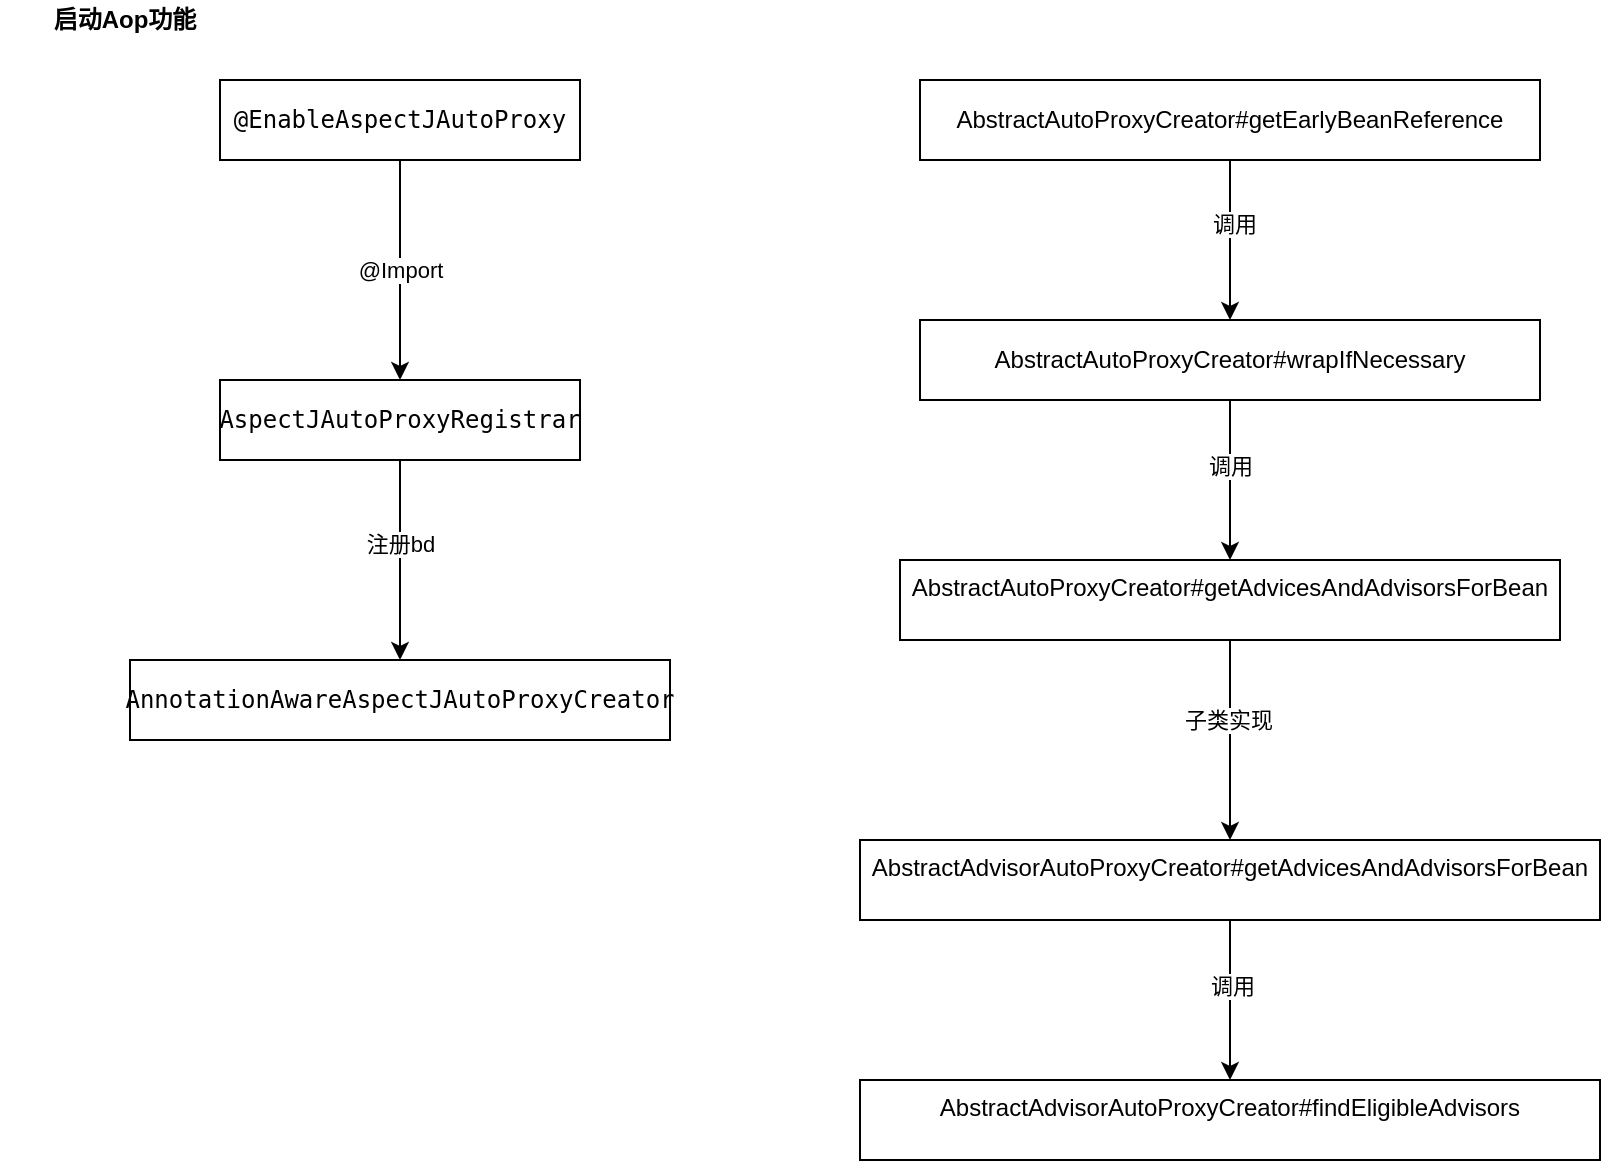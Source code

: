 <mxfile version="14.4.3" type="device"><diagram id="GAmfNoX9b9qj2OPheVem" name="第 1 页"><mxGraphModel dx="981" dy="567" grid="1" gridSize="10" guides="1" tooltips="1" connect="1" arrows="1" fold="1" page="1" pageScale="1" pageWidth="827" pageHeight="1169" math="0" shadow="0"><root><mxCell id="0"/><mxCell id="1" parent="0"/><mxCell id="zCSEEZ5IT9g81VFl6AIh-4" value="@Import" style="edgeStyle=orthogonalEdgeStyle;rounded=0;orthogonalLoop=1;jettySize=auto;html=1;entryX=0.5;entryY=0;entryDx=0;entryDy=0;" edge="1" parent="1" source="zCSEEZ5IT9g81VFl6AIh-2" target="zCSEEZ5IT9g81VFl6AIh-3"><mxGeometry relative="1" as="geometry"/></mxCell><mxCell id="zCSEEZ5IT9g81VFl6AIh-2" value="&lt;pre style=&quot;font-family: &amp;#34;consolas&amp;#34; , monospace&quot;&gt;&lt;font style=&quot;font-size: 12px&quot;&gt;@EnableAspectJAutoProxy&lt;/font&gt;&lt;/pre&gt;" style="rounded=0;whiteSpace=wrap;html=1;" vertex="1" parent="1"><mxGeometry x="150" y="100" width="180" height="40" as="geometry"/></mxCell><mxCell id="zCSEEZ5IT9g81VFl6AIh-7" style="edgeStyle=orthogonalEdgeStyle;rounded=0;orthogonalLoop=1;jettySize=auto;html=1;entryX=0.5;entryY=0;entryDx=0;entryDy=0;" edge="1" parent="1" source="zCSEEZ5IT9g81VFl6AIh-3" target="zCSEEZ5IT9g81VFl6AIh-6"><mxGeometry relative="1" as="geometry"/></mxCell><mxCell id="zCSEEZ5IT9g81VFl6AIh-8" value="注册bd" style="edgeLabel;html=1;align=center;verticalAlign=middle;resizable=0;points=[];" vertex="1" connectable="0" parent="zCSEEZ5IT9g81VFl6AIh-7"><mxGeometry x="-0.172" relative="1" as="geometry"><mxPoint as="offset"/></mxGeometry></mxCell><mxCell id="zCSEEZ5IT9g81VFl6AIh-3" value="&lt;pre style=&quot;font-family: &amp;#34;consolas&amp;#34; , monospace&quot;&gt;&lt;font style=&quot;font-size: 12px&quot;&gt;AspectJAutoProxyRegistrar&lt;/font&gt;&lt;/pre&gt;" style="rounded=0;whiteSpace=wrap;html=1;" vertex="1" parent="1"><mxGeometry x="150" y="250" width="180" height="40" as="geometry"/></mxCell><mxCell id="zCSEEZ5IT9g81VFl6AIh-6" value="&lt;pre style=&quot;font-family: &amp;#34;consolas&amp;#34; , monospace&quot;&gt;&lt;font style=&quot;font-size: 12px&quot;&gt;AnnotationAwareAspectJAutoProxyCreator&lt;/font&gt;&lt;/pre&gt;" style="rounded=0;whiteSpace=wrap;html=1;" vertex="1" parent="1"><mxGeometry x="105" y="390" width="270" height="40" as="geometry"/></mxCell><mxCell id="zCSEEZ5IT9g81VFl6AIh-10" value="启动Aop功能" style="text;html=1;strokeColor=none;fillColor=none;align=center;verticalAlign=middle;whiteSpace=wrap;rounded=0;fontStyle=1" vertex="1" parent="1"><mxGeometry x="40" y="60" width="125" height="20" as="geometry"/></mxCell><mxCell id="zCSEEZ5IT9g81VFl6AIh-14" style="edgeStyle=orthogonalEdgeStyle;rounded=0;orthogonalLoop=1;jettySize=auto;html=1;entryX=0.5;entryY=0;entryDx=0;entryDy=0;" edge="1" parent="1" source="zCSEEZ5IT9g81VFl6AIh-12" target="zCSEEZ5IT9g81VFl6AIh-13"><mxGeometry relative="1" as="geometry"/></mxCell><mxCell id="zCSEEZ5IT9g81VFl6AIh-24" value="调用" style="edgeLabel;html=1;align=center;verticalAlign=middle;resizable=0;points=[];" vertex="1" connectable="0" parent="zCSEEZ5IT9g81VFl6AIh-14"><mxGeometry x="-0.209" y="2" relative="1" as="geometry"><mxPoint as="offset"/></mxGeometry></mxCell><mxCell id="zCSEEZ5IT9g81VFl6AIh-12" value="&lt;pre style=&quot;font-family: &amp;#34;consolas&amp;#34; , monospace&quot;&gt;&lt;span style=&quot;font-family: &amp;#34;helvetica&amp;#34; ; text-align: left&quot;&gt;AbstractAutoProxyCreator#getEarlyBeanReference&lt;/span&gt;&lt;br&gt;&lt;/pre&gt;" style="rounded=0;whiteSpace=wrap;html=1;" vertex="1" parent="1"><mxGeometry x="500" y="100" width="310" height="40" as="geometry"/></mxCell><mxCell id="zCSEEZ5IT9g81VFl6AIh-17" style="edgeStyle=orthogonalEdgeStyle;rounded=0;orthogonalLoop=1;jettySize=auto;html=1;" edge="1" parent="1" source="zCSEEZ5IT9g81VFl6AIh-13" target="zCSEEZ5IT9g81VFl6AIh-15"><mxGeometry relative="1" as="geometry"/></mxCell><mxCell id="zCSEEZ5IT9g81VFl6AIh-25" value="调用" style="edgeLabel;html=1;align=center;verticalAlign=middle;resizable=0;points=[];" vertex="1" connectable="0" parent="zCSEEZ5IT9g81VFl6AIh-17"><mxGeometry x="-0.192" relative="1" as="geometry"><mxPoint as="offset"/></mxGeometry></mxCell><mxCell id="zCSEEZ5IT9g81VFl6AIh-13" value="&lt;pre&gt;&lt;font face=&quot;Helvetica&quot;&gt;&lt;span style=&quot;text-align: left&quot;&gt;AbstractAutoProxyCreator#&lt;/span&gt;wrapIfNecessary&lt;/font&gt;&lt;font face=&quot;consolas, monospace&quot;&gt;&lt;br&gt;&lt;/font&gt;&lt;/pre&gt;" style="rounded=0;whiteSpace=wrap;html=1;" vertex="1" parent="1"><mxGeometry x="500" y="220" width="310" height="40" as="geometry"/></mxCell><mxCell id="zCSEEZ5IT9g81VFl6AIh-19" style="edgeStyle=orthogonalEdgeStyle;rounded=0;orthogonalLoop=1;jettySize=auto;html=1;entryX=0.5;entryY=0;entryDx=0;entryDy=0;" edge="1" parent="1" source="zCSEEZ5IT9g81VFl6AIh-15" target="zCSEEZ5IT9g81VFl6AIh-18"><mxGeometry relative="1" as="geometry"/></mxCell><mxCell id="zCSEEZ5IT9g81VFl6AIh-20" value="子类实现" style="edgeLabel;html=1;align=center;verticalAlign=middle;resizable=0;points=[];" vertex="1" connectable="0" parent="zCSEEZ5IT9g81VFl6AIh-19"><mxGeometry x="-0.21" y="-1" relative="1" as="geometry"><mxPoint as="offset"/></mxGeometry></mxCell><mxCell id="zCSEEZ5IT9g81VFl6AIh-15" value="AbstractAutoProxyCreator#getAdvicesAndAdvisorsForBean&lt;pre&gt;&lt;/pre&gt;" style="rounded=0;whiteSpace=wrap;html=1;align=center;verticalAlign=middle;" vertex="1" parent="1"><mxGeometry x="490" y="340" width="330" height="40" as="geometry"/></mxCell><mxCell id="zCSEEZ5IT9g81VFl6AIh-22" style="edgeStyle=orthogonalEdgeStyle;rounded=0;orthogonalLoop=1;jettySize=auto;html=1;" edge="1" parent="1" source="zCSEEZ5IT9g81VFl6AIh-18" target="zCSEEZ5IT9g81VFl6AIh-21"><mxGeometry relative="1" as="geometry"/></mxCell><mxCell id="zCSEEZ5IT9g81VFl6AIh-23" value="调用" style="edgeLabel;html=1;align=center;verticalAlign=middle;resizable=0;points=[];" vertex="1" connectable="0" parent="zCSEEZ5IT9g81VFl6AIh-22"><mxGeometry x="-0.175" y="1" relative="1" as="geometry"><mxPoint as="offset"/></mxGeometry></mxCell><mxCell id="zCSEEZ5IT9g81VFl6AIh-18" value="AbstractAdvisorAutoProxyCreator#getAdvicesAndAdvisorsForBean&lt;pre&gt;&lt;/pre&gt;" style="rounded=0;whiteSpace=wrap;html=1;align=center;verticalAlign=middle;" vertex="1" parent="1"><mxGeometry x="470" y="480" width="370" height="40" as="geometry"/></mxCell><mxCell id="zCSEEZ5IT9g81VFl6AIh-21" value="AbstractAdvisorAutoProxyCreator#findEligibleAdvisors&lt;pre&gt;&lt;/pre&gt;" style="rounded=0;whiteSpace=wrap;html=1;align=center;verticalAlign=middle;" vertex="1" parent="1"><mxGeometry x="470" y="600" width="370" height="40" as="geometry"/></mxCell></root></mxGraphModel></diagram></mxfile>